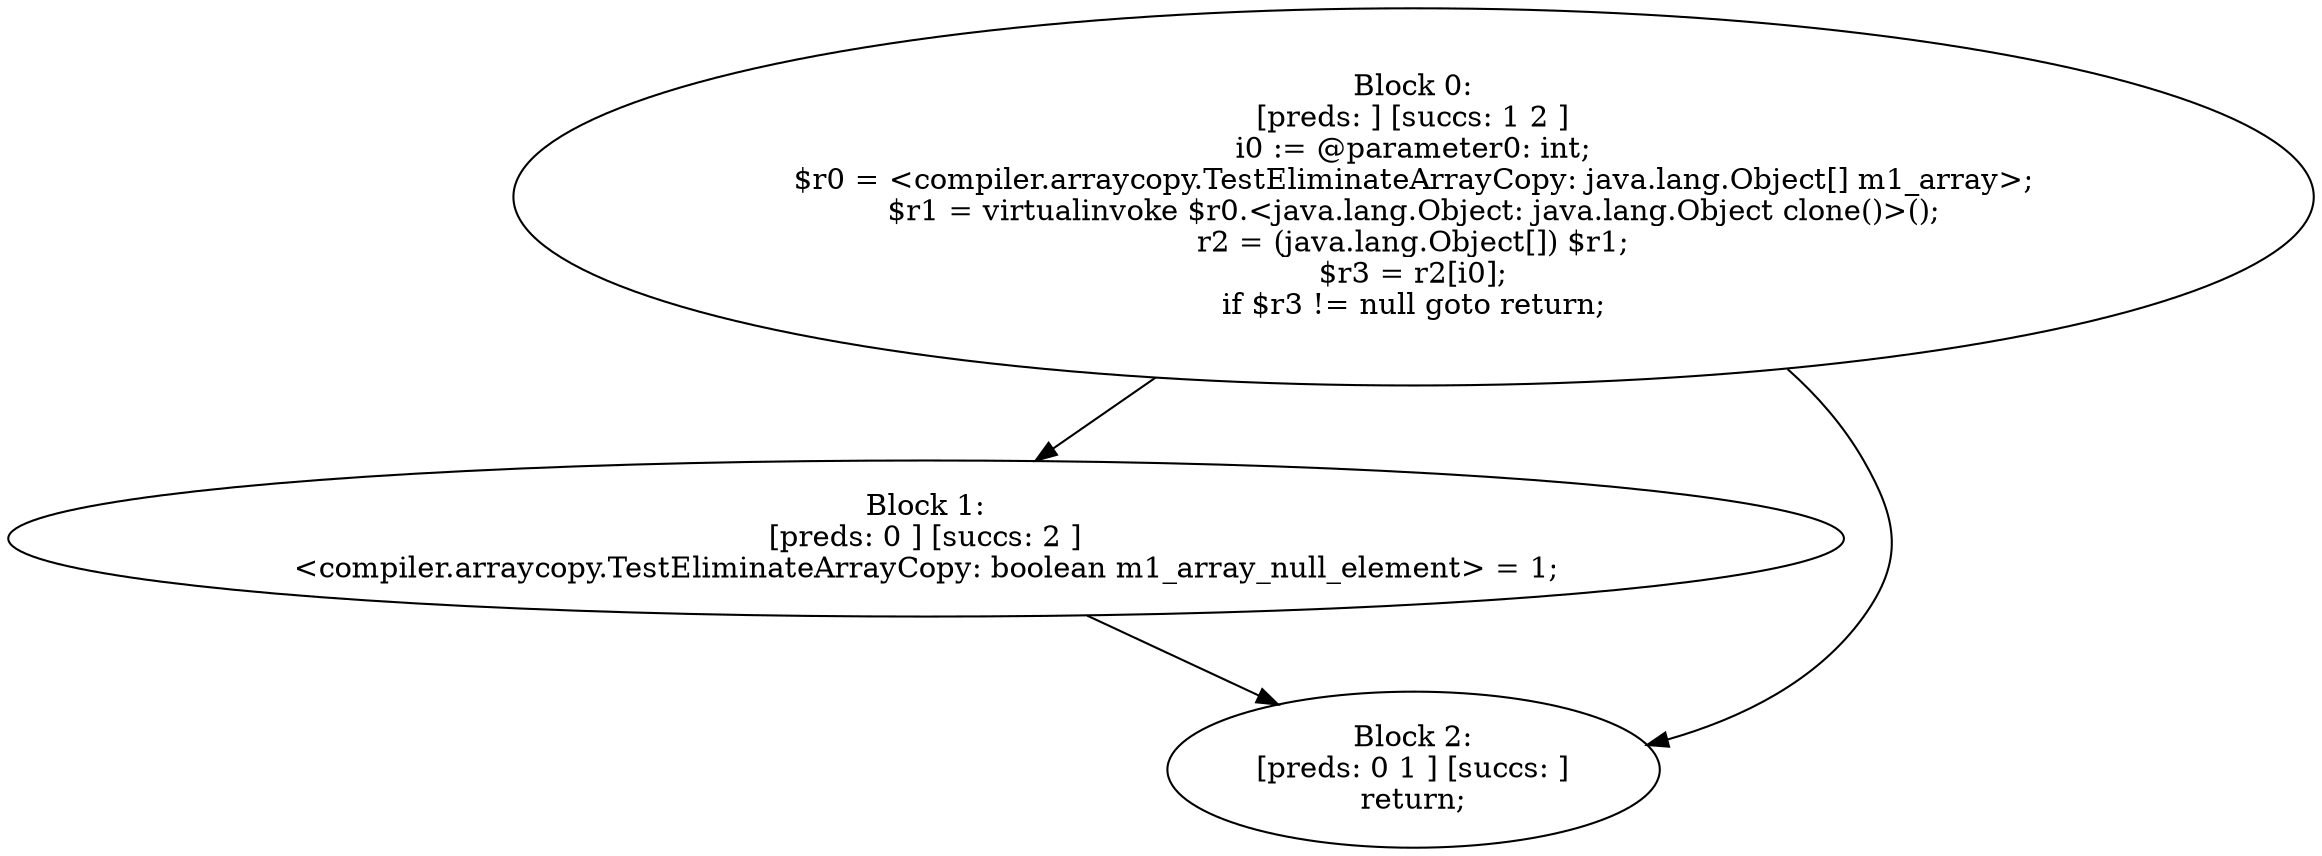 digraph "unitGraph" {
    "Block 0:
[preds: ] [succs: 1 2 ]
i0 := @parameter0: int;
$r0 = <compiler.arraycopy.TestEliminateArrayCopy: java.lang.Object[] m1_array>;
$r1 = virtualinvoke $r0.<java.lang.Object: java.lang.Object clone()>();
r2 = (java.lang.Object[]) $r1;
$r3 = r2[i0];
if $r3 != null goto return;
"
    "Block 1:
[preds: 0 ] [succs: 2 ]
<compiler.arraycopy.TestEliminateArrayCopy: boolean m1_array_null_element> = 1;
"
    "Block 2:
[preds: 0 1 ] [succs: ]
return;
"
    "Block 0:
[preds: ] [succs: 1 2 ]
i0 := @parameter0: int;
$r0 = <compiler.arraycopy.TestEliminateArrayCopy: java.lang.Object[] m1_array>;
$r1 = virtualinvoke $r0.<java.lang.Object: java.lang.Object clone()>();
r2 = (java.lang.Object[]) $r1;
$r3 = r2[i0];
if $r3 != null goto return;
"->"Block 1:
[preds: 0 ] [succs: 2 ]
<compiler.arraycopy.TestEliminateArrayCopy: boolean m1_array_null_element> = 1;
";
    "Block 0:
[preds: ] [succs: 1 2 ]
i0 := @parameter0: int;
$r0 = <compiler.arraycopy.TestEliminateArrayCopy: java.lang.Object[] m1_array>;
$r1 = virtualinvoke $r0.<java.lang.Object: java.lang.Object clone()>();
r2 = (java.lang.Object[]) $r1;
$r3 = r2[i0];
if $r3 != null goto return;
"->"Block 2:
[preds: 0 1 ] [succs: ]
return;
";
    "Block 1:
[preds: 0 ] [succs: 2 ]
<compiler.arraycopy.TestEliminateArrayCopy: boolean m1_array_null_element> = 1;
"->"Block 2:
[preds: 0 1 ] [succs: ]
return;
";
}
